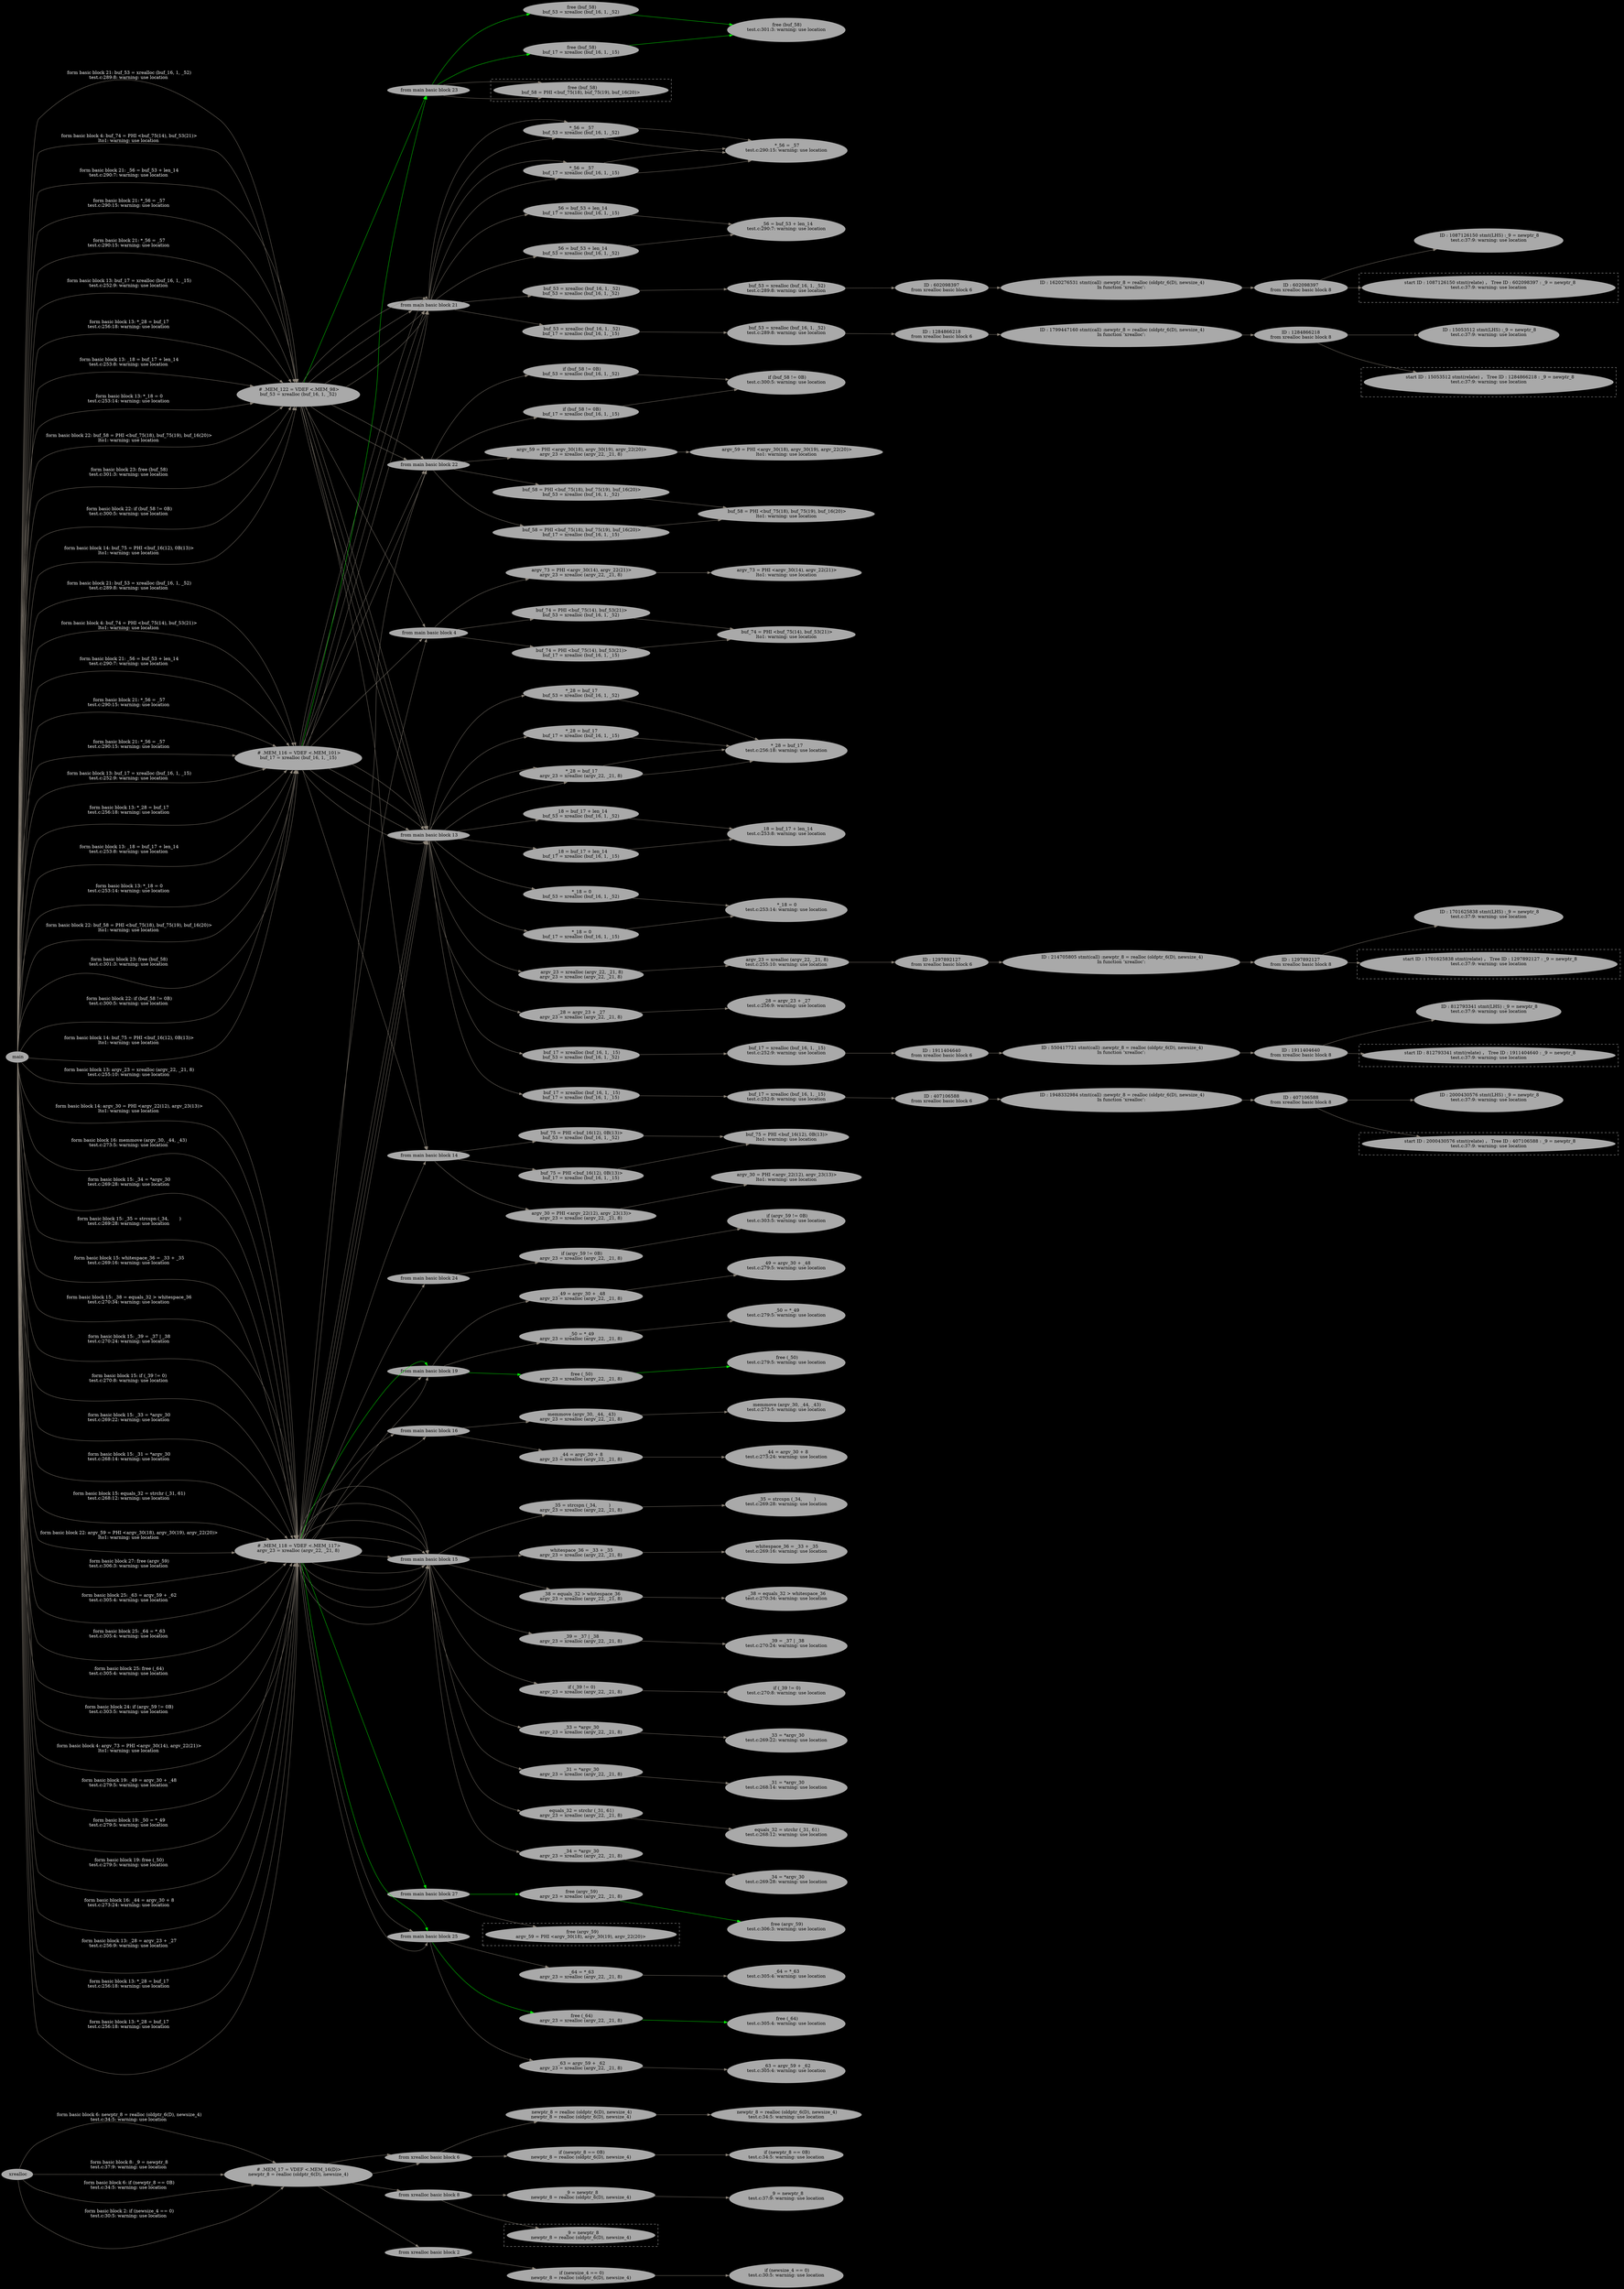 digraph {   graph [bgcolor=black];node [fillcolor=darkgrey style=filled]; edge [color=antiquewhite4]; constraint=false ;rankdir = LR; rank=same; nodesep=1.0; 


" xrealloc
"->


" # .MEM_17 = VDEF <.MEM_16(D)>
newptr_8 = realloc (oldptr_6(D), newsize_4)

"

[fontcolor=white;label=" form basic block 6: newptr_8 = realloc (oldptr_6(D), newsize_4)
test.c:34:5: warning: use location
" ]

" # .MEM_17 = VDEF <.MEM_16(D)>
newptr_8 = realloc (oldptr_6(D), newsize_4)

"->

" from xrealloc basic block 6"

->" newptr_8 = realloc (oldptr_6(D), newsize_4)
newptr_8 = realloc (oldptr_6(D), newsize_4)
"

->" newptr_8 = realloc (oldptr_6(D), newsize_4)
test.c:34:5: warning: use location
"


" xrealloc
"->


" # .MEM_17 = VDEF <.MEM_16(D)>
newptr_8 = realloc (oldptr_6(D), newsize_4)

"

[fontcolor=white;label=" form basic block 8: _9 = newptr_8
test.c:37:9: warning: use location

" ]

" # .MEM_17 = VDEF <.MEM_16(D)>
newptr_8 = realloc (oldptr_6(D), newsize_4)

"->

" from xrealloc basic block 8"

->" _9 = newptr_8
newptr_8 = realloc (oldptr_6(D), newsize_4)
"

->" _9 = newptr_8
test.c:37:9: warning: use location

"

" xrealloc
"->


" # .MEM_17 = VDEF <.MEM_16(D)>
newptr_8 = realloc (oldptr_6(D), newsize_4)

"

[fontcolor=white;label=" form basic block 6: if (newptr_8 == 0B)
test.c:34:5: warning: use location
" ]

" # .MEM_17 = VDEF <.MEM_16(D)>
newptr_8 = realloc (oldptr_6(D), newsize_4)

"->

" from xrealloc basic block 6"

->" if (newptr_8 == 0B)
newptr_8 = realloc (oldptr_6(D), newsize_4)
"

->" if (newptr_8 == 0B)
test.c:34:5: warning: use location
"


" xrealloc
"->


" # .MEM_17 = VDEF <.MEM_16(D)>
newptr_8 = realloc (oldptr_6(D), newsize_4)

"

[fontcolor=white;label=" form basic block 2: if (newsize_4 == 0)
test.c:30:5: warning: use location

" ]

" # .MEM_17 = VDEF <.MEM_16(D)>
newptr_8 = realloc (oldptr_6(D), newsize_4)

"->

" from xrealloc basic block 2"

->" if (newsize_4 == 0)
newptr_8 = realloc (oldptr_6(D), newsize_4)
"

->" if (newsize_4 == 0)
test.c:30:5: warning: use location

"


" from xrealloc basic block 8"

->subgraph cluster_1179969673 { color=lightgrey; style ="dashed";"  _9 = newptr_8
newptr_8 = realloc (oldptr_6(D), newsize_4)
";}








" main
"->


" # .MEM_116 = VDEF <.MEM_101>
buf_17 = xrealloc (buf_16, 1, _15)

"

[fontcolor=white;label=" form basic block 21: buf_53 = xrealloc (buf_16, 1, _52)
test.c:289:8: warning: use location

" ]

" # .MEM_116 = VDEF <.MEM_101>
buf_17 = xrealloc (buf_16, 1, _15)

"->

" from main basic block 21"

->" buf_53 = xrealloc (buf_16, 1, _52)
buf_17 = xrealloc (buf_16, 1, _15)
"

->" buf_53 = xrealloc (buf_16, 1, _52)
test.c:289:8: warning: use location

"


->"ID : 1284866218
from xrealloc basic block 6"->

" ID : 1799447160 stmt(call) :newptr_8 = realloc (oldptr_6(D), newsize_4)
In function ‘xrealloc’:

"


->"ID : 1284866218
from xrealloc basic block 8"->


" ID : 15053512 stmt(LHS) :_9 = newptr_8
test.c:37:9: warning: use location

"


" main
"->


" # .MEM_116 = VDEF <.MEM_101>
buf_17 = xrealloc (buf_16, 1, _15)

"

[fontcolor=white;label=" form basic block 4: buf_74 = PHI <buf_75(14), buf_53(21)>
lto1: warning: use location
" ]

" # .MEM_116 = VDEF <.MEM_101>
buf_17 = xrealloc (buf_16, 1, _15)

"->

" from main basic block 4"

->" buf_74 = PHI <buf_75(14), buf_53(21)>
buf_17 = xrealloc (buf_16, 1, _15)
"

->" buf_74 = PHI <buf_75(14), buf_53(21)>
lto1: warning: use location
"


" main
"->


" # .MEM_116 = VDEF <.MEM_101>
buf_17 = xrealloc (buf_16, 1, _15)

"

[fontcolor=white;label=" form basic block 21: _56 = buf_53 + len_14
test.c:290:7: warning: use location

" ]

" # .MEM_116 = VDEF <.MEM_101>
buf_17 = xrealloc (buf_16, 1, _15)

"->

" from main basic block 21"

->" _56 = buf_53 + len_14
buf_17 = xrealloc (buf_16, 1, _15)
"

->" _56 = buf_53 + len_14
test.c:290:7: warning: use location

"

" main
"->


" # .MEM_116 = VDEF <.MEM_101>
buf_17 = xrealloc (buf_16, 1, _15)

"

[fontcolor=white;label=" form basic block 21: *_56 = _57
test.c:290:15: warning: use location

" ]

" # .MEM_116 = VDEF <.MEM_101>
buf_17 = xrealloc (buf_16, 1, _15)

"->

" from main basic block 21"

->" *_56 = _57
buf_17 = xrealloc (buf_16, 1, _15)
"

->" *_56 = _57
test.c:290:15: warning: use location

"

" main
"->


" # .MEM_116 = VDEF <.MEM_101>
buf_17 = xrealloc (buf_16, 1, _15)

"

[fontcolor=white;label=" form basic block 21: *_56 = _57
test.c:290:15: warning: use location

" ]

" # .MEM_116 = VDEF <.MEM_101>
buf_17 = xrealloc (buf_16, 1, _15)

"->

" from main basic block 21"

->" *_56 = _57
buf_17 = xrealloc (buf_16, 1, _15)
"

->" *_56 = _57
test.c:290:15: warning: use location

"

" main
"->


" # .MEM_116 = VDEF <.MEM_101>
buf_17 = xrealloc (buf_16, 1, _15)

"

[fontcolor=white;label=" form basic block 13: buf_17 = xrealloc (buf_16, 1, _15)
test.c:252:9: warning: use location
" ]

" # .MEM_116 = VDEF <.MEM_101>
buf_17 = xrealloc (buf_16, 1, _15)

"->

" from main basic block 13"

->" buf_17 = xrealloc (buf_16, 1, _15)
buf_17 = xrealloc (buf_16, 1, _15)
"

->" buf_17 = xrealloc (buf_16, 1, _15)
test.c:252:9: warning: use location
"


->"ID : 407106588
from xrealloc basic block 6"->

" ID : 1948332984 stmt(call) :newptr_8 = realloc (oldptr_6(D), newsize_4)
In function ‘xrealloc’:

"


->"ID : 407106588
from xrealloc basic block 8"->


" ID : 2000430576 stmt(LHS) :_9 = newptr_8
test.c:37:9: warning: use location

"


" main
"->


" # .MEM_116 = VDEF <.MEM_101>
buf_17 = xrealloc (buf_16, 1, _15)

"

[fontcolor=white;label=" form basic block 13: *_28 = buf_17
test.c:256:18: warning: use location

" ]

" # .MEM_116 = VDEF <.MEM_101>
buf_17 = xrealloc (buf_16, 1, _15)

"->

" from main basic block 13"

->" *_28 = buf_17
buf_17 = xrealloc (buf_16, 1, _15)
"

->" *_28 = buf_17
test.c:256:18: warning: use location

"

" main
"->


" # .MEM_116 = VDEF <.MEM_101>
buf_17 = xrealloc (buf_16, 1, _15)

"

[fontcolor=white;label=" form basic block 13: _18 = buf_17 + len_14
test.c:253:8: warning: use location

" ]

" # .MEM_116 = VDEF <.MEM_101>
buf_17 = xrealloc (buf_16, 1, _15)

"->

" from main basic block 13"

->" _18 = buf_17 + len_14
buf_17 = xrealloc (buf_16, 1, _15)
"

->" _18 = buf_17 + len_14
test.c:253:8: warning: use location

"

" main
"->


" # .MEM_116 = VDEF <.MEM_101>
buf_17 = xrealloc (buf_16, 1, _15)

"

[fontcolor=white;label=" form basic block 13: *_18 = 0
test.c:253:14: warning: use location

" ]

" # .MEM_116 = VDEF <.MEM_101>
buf_17 = xrealloc (buf_16, 1, _15)

"->

" from main basic block 13"

->" *_18 = 0
buf_17 = xrealloc (buf_16, 1, _15)
"

->" *_18 = 0
test.c:253:14: warning: use location

"

" main
"->


" # .MEM_116 = VDEF <.MEM_101>
buf_17 = xrealloc (buf_16, 1, _15)

"

[fontcolor=white;label=" form basic block 22: buf_58 = PHI <buf_75(18), buf_75(19), buf_16(20)>
lto1: warning: use location
" ]

" # .MEM_116 = VDEF <.MEM_101>
buf_17 = xrealloc (buf_16, 1, _15)

"->

" from main basic block 22"

->" buf_58 = PHI <buf_75(18), buf_75(19), buf_16(20)>
buf_17 = xrealloc (buf_16, 1, _15)
"

->" buf_58 = PHI <buf_75(18), buf_75(19), buf_16(20)>
lto1: warning: use location
"


" main
"->


" # .MEM_116 = VDEF <.MEM_101>
buf_17 = xrealloc (buf_16, 1, _15)

"

[fontcolor=white;label=" form basic block 23: free (buf_58)
test.c:301:3: warning: use location

" ]

" # .MEM_116 = VDEF <.MEM_101>
buf_17 = xrealloc (buf_16, 1, _15)

"->

" from main basic block 23"

->" free (buf_58)
buf_17 = xrealloc (buf_16, 1, _15)
"

->" free (buf_58)
test.c:301:3: warning: use location

"

[color="green" ]


" main
"->


" # .MEM_116 = VDEF <.MEM_101>
buf_17 = xrealloc (buf_16, 1, _15)

"

[fontcolor=white;label=" form basic block 22: if (buf_58 != 0B)
test.c:300:5: warning: use location

" ]

" # .MEM_116 = VDEF <.MEM_101>
buf_17 = xrealloc (buf_16, 1, _15)

"->

" from main basic block 22"

->" if (buf_58 != 0B)
buf_17 = xrealloc (buf_16, 1, _15)
"

->" if (buf_58 != 0B)
test.c:300:5: warning: use location

"


" main
"->


" # .MEM_116 = VDEF <.MEM_101>
buf_17 = xrealloc (buf_16, 1, _15)

"

[fontcolor=white;label=" form basic block 14: buf_75 = PHI <buf_16(12), 0B(13)>
lto1: warning: use location
" ]

" # .MEM_116 = VDEF <.MEM_101>
buf_17 = xrealloc (buf_16, 1, _15)

"->

" from main basic block 14"

->" buf_75 = PHI <buf_16(12), 0B(13)>
buf_17 = xrealloc (buf_16, 1, _15)
"

->" buf_75 = PHI <buf_16(12), 0B(13)>
lto1: warning: use location
"


" from main basic block 23"

->subgraph cluster_490736139 { color=lightgrey; style ="dashed";"  free (buf_58)
buf_58 = PHI <buf_75(18), buf_75(19), buf_16(20)>
";}


"ID : 1284866218
from xrealloc basic block 8"->

subgraph cluster_153937896 { color=lightgrey; style ="dashed";"  start ID : 15053512 stmt(relate) ， Tree ID : 1284866218 : _9 = newptr_8
test.c:37:9: warning: use location

";}

"ID : 407106588
from xrealloc basic block 8"->

subgraph cluster_1402496904 { color=lightgrey; style ="dashed";"  start ID : 2000430576 stmt(relate) ， Tree ID : 407106588 : _9 = newptr_8
test.c:37:9: warning: use location
";}








" main
"->


" # .MEM_118 = VDEF <.MEM_117>
argv_23 = xrealloc (argv_22, _21, 8)

"

[fontcolor=white;label=" form basic block 13: argv_23 = xrealloc (argv_22, _21, 8)
test.c:255:10: warning: use location
" ]

" # .MEM_118 = VDEF <.MEM_117>
argv_23 = xrealloc (argv_22, _21, 8)

"->

" from main basic block 13"

->" argv_23 = xrealloc (argv_22, _21, 8)
argv_23 = xrealloc (argv_22, _21, 8)
"

->" argv_23 = xrealloc (argv_22, _21, 8)
test.c:255:10: warning: use location
"


->"ID : 1297892127
from xrealloc basic block 6"->

" ID : 214705805 stmt(call) :newptr_8 = realloc (oldptr_6(D), newsize_4)
In function ‘xrealloc’:

"


->"ID : 1297892127
from xrealloc basic block 8"->


" ID : 1701625838 stmt(LHS) :_9 = newptr_8
test.c:37:9: warning: use location

"


" main
"->


" # .MEM_118 = VDEF <.MEM_117>
argv_23 = xrealloc (argv_22, _21, 8)

"

[fontcolor=white;label=" form basic block 14: argv_30 = PHI <argv_22(12), argv_23(13)>
lto1: warning: use location
" ]

" # .MEM_118 = VDEF <.MEM_117>
argv_23 = xrealloc (argv_22, _21, 8)

"->

" from main basic block 14"

->" argv_30 = PHI <argv_22(12), argv_23(13)>
argv_23 = xrealloc (argv_22, _21, 8)
"

->" argv_30 = PHI <argv_22(12), argv_23(13)>
lto1: warning: use location
"


" main
"->


" # .MEM_118 = VDEF <.MEM_117>
argv_23 = xrealloc (argv_22, _21, 8)

"

[fontcolor=white;label=" form basic block 16: memmove (argv_30, _44, _43)
test.c:273:5: warning: use location

" ]

" # .MEM_118 = VDEF <.MEM_117>
argv_23 = xrealloc (argv_22, _21, 8)

"->

" from main basic block 16"

->" memmove (argv_30, _44, _43)
argv_23 = xrealloc (argv_22, _21, 8)
"

->" memmove (argv_30, _44, _43)
test.c:273:5: warning: use location

"


" main
"->


" # .MEM_118 = VDEF <.MEM_117>
argv_23 = xrealloc (argv_22, _21, 8)

"

[fontcolor=white;label=" form basic block 15: _34 = *argv_30
test.c:269:28: warning: use location

" ]

" # .MEM_118 = VDEF <.MEM_117>
argv_23 = xrealloc (argv_22, _21, 8)

"->

" from main basic block 15"

->" _34 = *argv_30
argv_23 = xrealloc (argv_22, _21, 8)
"

->" _34 = *argv_30
test.c:269:28: warning: use location

"

" main
"->


" # .MEM_118 = VDEF <.MEM_117>
argv_23 = xrealloc (argv_22, _21, 8)

"

[fontcolor=white;label=" form basic block 15: _35 = strcspn (_34,  	)
test.c:269:28: warning: use location

" ]

" # .MEM_118 = VDEF <.MEM_117>
argv_23 = xrealloc (argv_22, _21, 8)

"->

" from main basic block 15"

->" _35 = strcspn (_34,  	)
argv_23 = xrealloc (argv_22, _21, 8)
"

->" _35 = strcspn (_34,  	)
test.c:269:28: warning: use location

"


" main
"->


" # .MEM_118 = VDEF <.MEM_117>
argv_23 = xrealloc (argv_22, _21, 8)

"

[fontcolor=white;label=" form basic block 15: whitespace_36 = _33 + _35
test.c:269:16: warning: use location

" ]

" # .MEM_118 = VDEF <.MEM_117>
argv_23 = xrealloc (argv_22, _21, 8)

"->

" from main basic block 15"

->" whitespace_36 = _33 + _35
argv_23 = xrealloc (argv_22, _21, 8)
"

->" whitespace_36 = _33 + _35
test.c:269:16: warning: use location

"

" main
"->


" # .MEM_118 = VDEF <.MEM_117>
argv_23 = xrealloc (argv_22, _21, 8)

"

[fontcolor=white;label=" form basic block 15: _38 = equals_32 > whitespace_36
test.c:270:34: warning: use location

" ]

" # .MEM_118 = VDEF <.MEM_117>
argv_23 = xrealloc (argv_22, _21, 8)

"->

" from main basic block 15"

->" _38 = equals_32 > whitespace_36
argv_23 = xrealloc (argv_22, _21, 8)
"

->" _38 = equals_32 > whitespace_36
test.c:270:34: warning: use location

"

" main
"->


" # .MEM_118 = VDEF <.MEM_117>
argv_23 = xrealloc (argv_22, _21, 8)

"

[fontcolor=white;label=" form basic block 15: _39 = _37 | _38
test.c:270:24: warning: use location

" ]

" # .MEM_118 = VDEF <.MEM_117>
argv_23 = xrealloc (argv_22, _21, 8)

"->

" from main basic block 15"

->" _39 = _37 | _38
argv_23 = xrealloc (argv_22, _21, 8)
"

->" _39 = _37 | _38
test.c:270:24: warning: use location

"

" main
"->


" # .MEM_118 = VDEF <.MEM_117>
argv_23 = xrealloc (argv_22, _21, 8)

"

[fontcolor=white;label=" form basic block 15: if (_39 != 0)
test.c:270:8: warning: use location

" ]

" # .MEM_118 = VDEF <.MEM_117>
argv_23 = xrealloc (argv_22, _21, 8)

"->

" from main basic block 15"

->" if (_39 != 0)
argv_23 = xrealloc (argv_22, _21, 8)
"

->" if (_39 != 0)
test.c:270:8: warning: use location

"


" main
"->


" # .MEM_118 = VDEF <.MEM_117>
argv_23 = xrealloc (argv_22, _21, 8)

"

[fontcolor=white;label=" form basic block 15: _33 = *argv_30
test.c:269:22: warning: use location

" ]

" # .MEM_118 = VDEF <.MEM_117>
argv_23 = xrealloc (argv_22, _21, 8)

"->

" from main basic block 15"

->" _33 = *argv_30
argv_23 = xrealloc (argv_22, _21, 8)
"

->" _33 = *argv_30
test.c:269:22: warning: use location

"

" main
"->


" # .MEM_118 = VDEF <.MEM_117>
argv_23 = xrealloc (argv_22, _21, 8)

"

[fontcolor=white;label=" form basic block 15: _31 = *argv_30
test.c:268:14: warning: use location

" ]

" # .MEM_118 = VDEF <.MEM_117>
argv_23 = xrealloc (argv_22, _21, 8)

"->

" from main basic block 15"

->" _31 = *argv_30
argv_23 = xrealloc (argv_22, _21, 8)
"

->" _31 = *argv_30
test.c:268:14: warning: use location

"

" main
"->


" # .MEM_118 = VDEF <.MEM_117>
argv_23 = xrealloc (argv_22, _21, 8)

"

[fontcolor=white;label=" form basic block 15: equals_32 = strchr (_31, 61)
test.c:268:12: warning: use location

" ]

" # .MEM_118 = VDEF <.MEM_117>
argv_23 = xrealloc (argv_22, _21, 8)

"->

" from main basic block 15"

->" equals_32 = strchr (_31, 61)
argv_23 = xrealloc (argv_22, _21, 8)
"

->" equals_32 = strchr (_31, 61)
test.c:268:12: warning: use location

"


" main
"->


" # .MEM_118 = VDEF <.MEM_117>
argv_23 = xrealloc (argv_22, _21, 8)

"

[fontcolor=white;label=" form basic block 22: argv_59 = PHI <argv_30(18), argv_30(19), argv_22(20)>
lto1: warning: use location
" ]

" # .MEM_118 = VDEF <.MEM_117>
argv_23 = xrealloc (argv_22, _21, 8)

"->

" from main basic block 22"

->" argv_59 = PHI <argv_30(18), argv_30(19), argv_22(20)>
argv_23 = xrealloc (argv_22, _21, 8)
"

->" argv_59 = PHI <argv_30(18), argv_30(19), argv_22(20)>
lto1: warning: use location
"


" main
"->


" # .MEM_118 = VDEF <.MEM_117>
argv_23 = xrealloc (argv_22, _21, 8)

"

[fontcolor=white;label=" form basic block 27: free (argv_59)
test.c:306:3: warning: use location

" ]

" # .MEM_118 = VDEF <.MEM_117>
argv_23 = xrealloc (argv_22, _21, 8)

"->

" from main basic block 27"

->" free (argv_59)
argv_23 = xrealloc (argv_22, _21, 8)
"

->" free (argv_59)
test.c:306:3: warning: use location

"

[color="green" ]


" main
"->


" # .MEM_118 = VDEF <.MEM_117>
argv_23 = xrealloc (argv_22, _21, 8)

"

[fontcolor=white;label=" form basic block 25: _63 = argv_59 + _62
test.c:305:4: warning: use location

" ]

" # .MEM_118 = VDEF <.MEM_117>
argv_23 = xrealloc (argv_22, _21, 8)

"->

" from main basic block 25"

->" _63 = argv_59 + _62
argv_23 = xrealloc (argv_22, _21, 8)
"

->" _63 = argv_59 + _62
test.c:305:4: warning: use location

"

" main
"->


" # .MEM_118 = VDEF <.MEM_117>
argv_23 = xrealloc (argv_22, _21, 8)

"

[fontcolor=white;label=" form basic block 25: _64 = *_63
test.c:305:4: warning: use location

" ]

" # .MEM_118 = VDEF <.MEM_117>
argv_23 = xrealloc (argv_22, _21, 8)

"->

" from main basic block 25"

->" _64 = *_63
argv_23 = xrealloc (argv_22, _21, 8)
"

->" _64 = *_63
test.c:305:4: warning: use location

"

" main
"->


" # .MEM_118 = VDEF <.MEM_117>
argv_23 = xrealloc (argv_22, _21, 8)

"

[fontcolor=white;label=" form basic block 25: free (_64)
test.c:305:4: warning: use location

" ]

" # .MEM_118 = VDEF <.MEM_117>
argv_23 = xrealloc (argv_22, _21, 8)

"->

" from main basic block 25"

->" free (_64)
argv_23 = xrealloc (argv_22, _21, 8)
"

->" free (_64)
test.c:305:4: warning: use location

"

[color="green" ]


" main
"->


" # .MEM_118 = VDEF <.MEM_117>
argv_23 = xrealloc (argv_22, _21, 8)

"

[fontcolor=white;label=" form basic block 24: if (argv_59 != 0B)
test.c:303:5: warning: use location

" ]

" # .MEM_118 = VDEF <.MEM_117>
argv_23 = xrealloc (argv_22, _21, 8)

"->

" from main basic block 24"

->" if (argv_59 != 0B)
argv_23 = xrealloc (argv_22, _21, 8)
"

->" if (argv_59 != 0B)
test.c:303:5: warning: use location

"


" main
"->


" # .MEM_118 = VDEF <.MEM_117>
argv_23 = xrealloc (argv_22, _21, 8)

"

[fontcolor=white;label=" form basic block 4: argv_73 = PHI <argv_30(14), argv_22(21)>
lto1: warning: use location
" ]

" # .MEM_118 = VDEF <.MEM_117>
argv_23 = xrealloc (argv_22, _21, 8)

"->

" from main basic block 4"

->" argv_73 = PHI <argv_30(14), argv_22(21)>
argv_23 = xrealloc (argv_22, _21, 8)
"

->" argv_73 = PHI <argv_30(14), argv_22(21)>
lto1: warning: use location
"


" main
"->


" # .MEM_118 = VDEF <.MEM_117>
argv_23 = xrealloc (argv_22, _21, 8)

"

[fontcolor=white;label=" form basic block 19: _49 = argv_30 + _48
test.c:279:5: warning: use location

" ]

" # .MEM_118 = VDEF <.MEM_117>
argv_23 = xrealloc (argv_22, _21, 8)

"->

" from main basic block 19"

->" _49 = argv_30 + _48
argv_23 = xrealloc (argv_22, _21, 8)
"

->" _49 = argv_30 + _48
test.c:279:5: warning: use location

"

" main
"->


" # .MEM_118 = VDEF <.MEM_117>
argv_23 = xrealloc (argv_22, _21, 8)

"

[fontcolor=white;label=" form basic block 19: _50 = *_49
test.c:279:5: warning: use location

" ]

" # .MEM_118 = VDEF <.MEM_117>
argv_23 = xrealloc (argv_22, _21, 8)

"->

" from main basic block 19"

->" _50 = *_49
argv_23 = xrealloc (argv_22, _21, 8)
"

->" _50 = *_49
test.c:279:5: warning: use location

"

" main
"->


" # .MEM_118 = VDEF <.MEM_117>
argv_23 = xrealloc (argv_22, _21, 8)

"

[fontcolor=white;label=" form basic block 19: free (_50)
test.c:279:5: warning: use location

" ]

" # .MEM_118 = VDEF <.MEM_117>
argv_23 = xrealloc (argv_22, _21, 8)

"->

" from main basic block 19"

->" free (_50)
argv_23 = xrealloc (argv_22, _21, 8)
"

->" free (_50)
test.c:279:5: warning: use location

"

[color="green" ]


" main
"->


" # .MEM_118 = VDEF <.MEM_117>
argv_23 = xrealloc (argv_22, _21, 8)

"

[fontcolor=white;label=" form basic block 16: _44 = argv_30 + 8
test.c:273:24: warning: use location

" ]

" # .MEM_118 = VDEF <.MEM_117>
argv_23 = xrealloc (argv_22, _21, 8)

"->

" from main basic block 16"

->" _44 = argv_30 + 8
argv_23 = xrealloc (argv_22, _21, 8)
"

->" _44 = argv_30 + 8
test.c:273:24: warning: use location

"

" main
"->


" # .MEM_118 = VDEF <.MEM_117>
argv_23 = xrealloc (argv_22, _21, 8)

"

[fontcolor=white;label=" form basic block 13: _28 = argv_23 + _27
test.c:256:9: warning: use location

" ]

" # .MEM_118 = VDEF <.MEM_117>
argv_23 = xrealloc (argv_22, _21, 8)

"->

" from main basic block 13"

->" _28 = argv_23 + _27
argv_23 = xrealloc (argv_22, _21, 8)
"

->" _28 = argv_23 + _27
test.c:256:9: warning: use location

"

" main
"->


" # .MEM_118 = VDEF <.MEM_117>
argv_23 = xrealloc (argv_22, _21, 8)

"

[fontcolor=white;label=" form basic block 13: *_28 = buf_17
test.c:256:18: warning: use location

" ]

" # .MEM_118 = VDEF <.MEM_117>
argv_23 = xrealloc (argv_22, _21, 8)

"->

" from main basic block 13"

->" *_28 = buf_17
argv_23 = xrealloc (argv_22, _21, 8)
"

->" *_28 = buf_17
test.c:256:18: warning: use location

"

" main
"->


" # .MEM_118 = VDEF <.MEM_117>
argv_23 = xrealloc (argv_22, _21, 8)

"

[fontcolor=white;label=" form basic block 13: *_28 = buf_17
test.c:256:18: warning: use location

" ]

" # .MEM_118 = VDEF <.MEM_117>
argv_23 = xrealloc (argv_22, _21, 8)

"->

" from main basic block 13"

->" *_28 = buf_17
argv_23 = xrealloc (argv_22, _21, 8)
"

->" *_28 = buf_17
test.c:256:18: warning: use location

"

" from main basic block 27"

->subgraph cluster_710749154 { color=lightgrey; style ="dashed";"  free (argv_59)
argv_59 = PHI <argv_30(18), argv_30(19), argv_22(20)>
";}


"ID : 1297892127
from xrealloc basic block 8"->

subgraph cluster_823915082 { color=lightgrey; style ="dashed";"  start ID : 1701625838 stmt(relate) ， Tree ID : 1297892127 : _9 = newptr_8
test.c:37:9: warning: use location

";}








" main
"->


" # .MEM_122 = VDEF <.MEM_98>
buf_53 = xrealloc (buf_16, 1, _52)

"

[fontcolor=white;label=" form basic block 21: buf_53 = xrealloc (buf_16, 1, _52)
test.c:289:8: warning: use location
" ]

" # .MEM_122 = VDEF <.MEM_98>
buf_53 = xrealloc (buf_16, 1, _52)

"->

" from main basic block 21"

->" buf_53 = xrealloc (buf_16, 1, _52)
buf_53 = xrealloc (buf_16, 1, _52)
"

->" buf_53 = xrealloc (buf_16, 1, _52)
test.c:289:8: warning: use location
"


->"ID : 602098397
from xrealloc basic block 6"->

" ID : 1620276531 stmt(call) :newptr_8 = realloc (oldptr_6(D), newsize_4)
In function ‘xrealloc’:

"


->"ID : 602098397
from xrealloc basic block 8"->


" ID : 1087126150 stmt(LHS) :_9 = newptr_8
test.c:37:9: warning: use location

"


" main
"->


" # .MEM_122 = VDEF <.MEM_98>
buf_53 = xrealloc (buf_16, 1, _52)

"

[fontcolor=white;label=" form basic block 4: buf_74 = PHI <buf_75(14), buf_53(21)>
lto1: warning: use location
" ]

" # .MEM_122 = VDEF <.MEM_98>
buf_53 = xrealloc (buf_16, 1, _52)

"->

" from main basic block 4"

->" buf_74 = PHI <buf_75(14), buf_53(21)>
buf_53 = xrealloc (buf_16, 1, _52)
"

->" buf_74 = PHI <buf_75(14), buf_53(21)>
lto1: warning: use location
"


" main
"->


" # .MEM_122 = VDEF <.MEM_98>
buf_53 = xrealloc (buf_16, 1, _52)

"

[fontcolor=white;label=" form basic block 21: _56 = buf_53 + len_14
test.c:290:7: warning: use location

" ]

" # .MEM_122 = VDEF <.MEM_98>
buf_53 = xrealloc (buf_16, 1, _52)

"->

" from main basic block 21"

->" _56 = buf_53 + len_14
buf_53 = xrealloc (buf_16, 1, _52)
"

->" _56 = buf_53 + len_14
test.c:290:7: warning: use location

"

" main
"->


" # .MEM_122 = VDEF <.MEM_98>
buf_53 = xrealloc (buf_16, 1, _52)

"

[fontcolor=white;label=" form basic block 21: *_56 = _57
test.c:290:15: warning: use location

" ]

" # .MEM_122 = VDEF <.MEM_98>
buf_53 = xrealloc (buf_16, 1, _52)

"->

" from main basic block 21"

->" *_56 = _57
buf_53 = xrealloc (buf_16, 1, _52)
"

->" *_56 = _57
test.c:290:15: warning: use location

"

" main
"->


" # .MEM_122 = VDEF <.MEM_98>
buf_53 = xrealloc (buf_16, 1, _52)

"

[fontcolor=white;label=" form basic block 21: *_56 = _57
test.c:290:15: warning: use location

" ]

" # .MEM_122 = VDEF <.MEM_98>
buf_53 = xrealloc (buf_16, 1, _52)

"->

" from main basic block 21"

->" *_56 = _57
buf_53 = xrealloc (buf_16, 1, _52)
"

->" *_56 = _57
test.c:290:15: warning: use location

"

" main
"->


" # .MEM_122 = VDEF <.MEM_98>
buf_53 = xrealloc (buf_16, 1, _52)

"

[fontcolor=white;label=" form basic block 13: buf_17 = xrealloc (buf_16, 1, _15)
test.c:252:9: warning: use location

" ]

" # .MEM_122 = VDEF <.MEM_98>
buf_53 = xrealloc (buf_16, 1, _52)

"->

" from main basic block 13"

->" buf_17 = xrealloc (buf_16, 1, _15)
buf_53 = xrealloc (buf_16, 1, _52)
"

->" buf_17 = xrealloc (buf_16, 1, _15)
test.c:252:9: warning: use location

"


->"ID : 1911404640
from xrealloc basic block 6"->

" ID : 550417721 stmt(call) :newptr_8 = realloc (oldptr_6(D), newsize_4)
In function ‘xrealloc’:

"


->"ID : 1911404640
from xrealloc basic block 8"->


" ID : 812793341 stmt(LHS) :_9 = newptr_8
test.c:37:9: warning: use location

"


" main
"->


" # .MEM_122 = VDEF <.MEM_98>
buf_53 = xrealloc (buf_16, 1, _52)

"

[fontcolor=white;label=" form basic block 13: *_28 = buf_17
test.c:256:18: warning: use location

" ]

" # .MEM_122 = VDEF <.MEM_98>
buf_53 = xrealloc (buf_16, 1, _52)

"->

" from main basic block 13"

->" *_28 = buf_17
buf_53 = xrealloc (buf_16, 1, _52)
"

->" *_28 = buf_17
test.c:256:18: warning: use location

"

" main
"->


" # .MEM_122 = VDEF <.MEM_98>
buf_53 = xrealloc (buf_16, 1, _52)

"

[fontcolor=white;label=" form basic block 13: _18 = buf_17 + len_14
test.c:253:8: warning: use location

" ]

" # .MEM_122 = VDEF <.MEM_98>
buf_53 = xrealloc (buf_16, 1, _52)

"->

" from main basic block 13"

->" _18 = buf_17 + len_14
buf_53 = xrealloc (buf_16, 1, _52)
"

->" _18 = buf_17 + len_14
test.c:253:8: warning: use location

"

" main
"->


" # .MEM_122 = VDEF <.MEM_98>
buf_53 = xrealloc (buf_16, 1, _52)

"

[fontcolor=white;label=" form basic block 13: *_18 = 0
test.c:253:14: warning: use location

" ]

" # .MEM_122 = VDEF <.MEM_98>
buf_53 = xrealloc (buf_16, 1, _52)

"->

" from main basic block 13"

->" *_18 = 0
buf_53 = xrealloc (buf_16, 1, _52)
"

->" *_18 = 0
test.c:253:14: warning: use location

"

" main
"->


" # .MEM_122 = VDEF <.MEM_98>
buf_53 = xrealloc (buf_16, 1, _52)

"

[fontcolor=white;label=" form basic block 22: buf_58 = PHI <buf_75(18), buf_75(19), buf_16(20)>
lto1: warning: use location
" ]

" # .MEM_122 = VDEF <.MEM_98>
buf_53 = xrealloc (buf_16, 1, _52)

"->

" from main basic block 22"

->" buf_58 = PHI <buf_75(18), buf_75(19), buf_16(20)>
buf_53 = xrealloc (buf_16, 1, _52)
"

->" buf_58 = PHI <buf_75(18), buf_75(19), buf_16(20)>
lto1: warning: use location
"


" main
"->


" # .MEM_122 = VDEF <.MEM_98>
buf_53 = xrealloc (buf_16, 1, _52)

"

[fontcolor=white;label=" form basic block 23: free (buf_58)
test.c:301:3: warning: use location

" ]

" # .MEM_122 = VDEF <.MEM_98>
buf_53 = xrealloc (buf_16, 1, _52)

"->

" from main basic block 23"

->" free (buf_58)
buf_53 = xrealloc (buf_16, 1, _52)
"

->" free (buf_58)
test.c:301:3: warning: use location

"

[color="green" ]


" main
"->


" # .MEM_122 = VDEF <.MEM_98>
buf_53 = xrealloc (buf_16, 1, _52)

"

[fontcolor=white;label=" form basic block 22: if (buf_58 != 0B)
test.c:300:5: warning: use location

" ]

" # .MEM_122 = VDEF <.MEM_98>
buf_53 = xrealloc (buf_16, 1, _52)

"->

" from main basic block 22"

->" if (buf_58 != 0B)
buf_53 = xrealloc (buf_16, 1, _52)
"

->" if (buf_58 != 0B)
test.c:300:5: warning: use location

"


" main
"->


" # .MEM_122 = VDEF <.MEM_98>
buf_53 = xrealloc (buf_16, 1, _52)

"

[fontcolor=white;label=" form basic block 14: buf_75 = PHI <buf_16(12), 0B(13)>
lto1: warning: use location
" ]

" # .MEM_122 = VDEF <.MEM_98>
buf_53 = xrealloc (buf_16, 1, _52)

"->

" from main basic block 14"

->" buf_75 = PHI <buf_16(12), 0B(13)>
buf_53 = xrealloc (buf_16, 1, _52)
"

->" buf_75 = PHI <buf_16(12), 0B(13)>
lto1: warning: use location
"


" from main basic block 23"

->subgraph cluster_986536605 { color=lightgrey; style ="dashed";"  free (buf_58)
buf_58 = PHI <buf_75(18), buf_75(19), buf_16(20)>
";}


"ID : 602098397
from xrealloc basic block 8"->

subgraph cluster_2032318109 { color=lightgrey; style ="dashed";"  start ID : 1087126150 stmt(relate) ， Tree ID : 602098397 : _9 = newptr_8
test.c:37:9: warning: use location

";}

"ID : 1911404640
from xrealloc basic block 8"->

subgraph cluster_1365433666 { color=lightgrey; style ="dashed";"  start ID : 812793341 stmt(relate) ， Tree ID : 1911404640 : _9 = newptr_8
test.c:37:9: warning: use location
";} }
